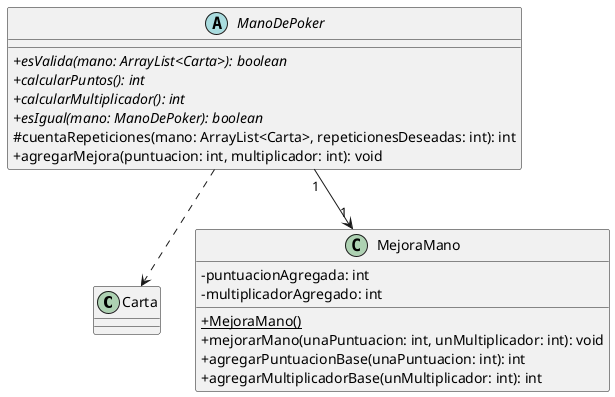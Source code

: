 @startuml
skinparam classAttributeIconSize 0

class Carta

class MejoraMano {
    -puntuacionAgregada: int
    -multiplicadorAgregado: int
    +{static}MejoraMano()
    +mejorarMano(unaPuntuacion: int, unMultiplicador: int): void
    +agregarPuntuacionBase(unaPuntuacion: int): int
    +agregarMultiplicadorBase(unMultiplicador: int): int
}

abstract class ManoDePoker {
    +{abstract}esValida(mano: ArrayList<Carta>): boolean
    +{abstract}calcularPuntos(): int
    +{abstract}calcularMultiplicador(): int
    +{abstract} esIgual(mano: ManoDePoker): boolean
    #cuentaRepeticiones(mano: ArrayList<Carta>, repeticionesDeseadas: int): int
    +agregarMejora(puntuacion: int, multiplicador: int): void
}

ManoDePoker "1" --> "1" MejoraMano
ManoDePoker ..> Carta

@enduml